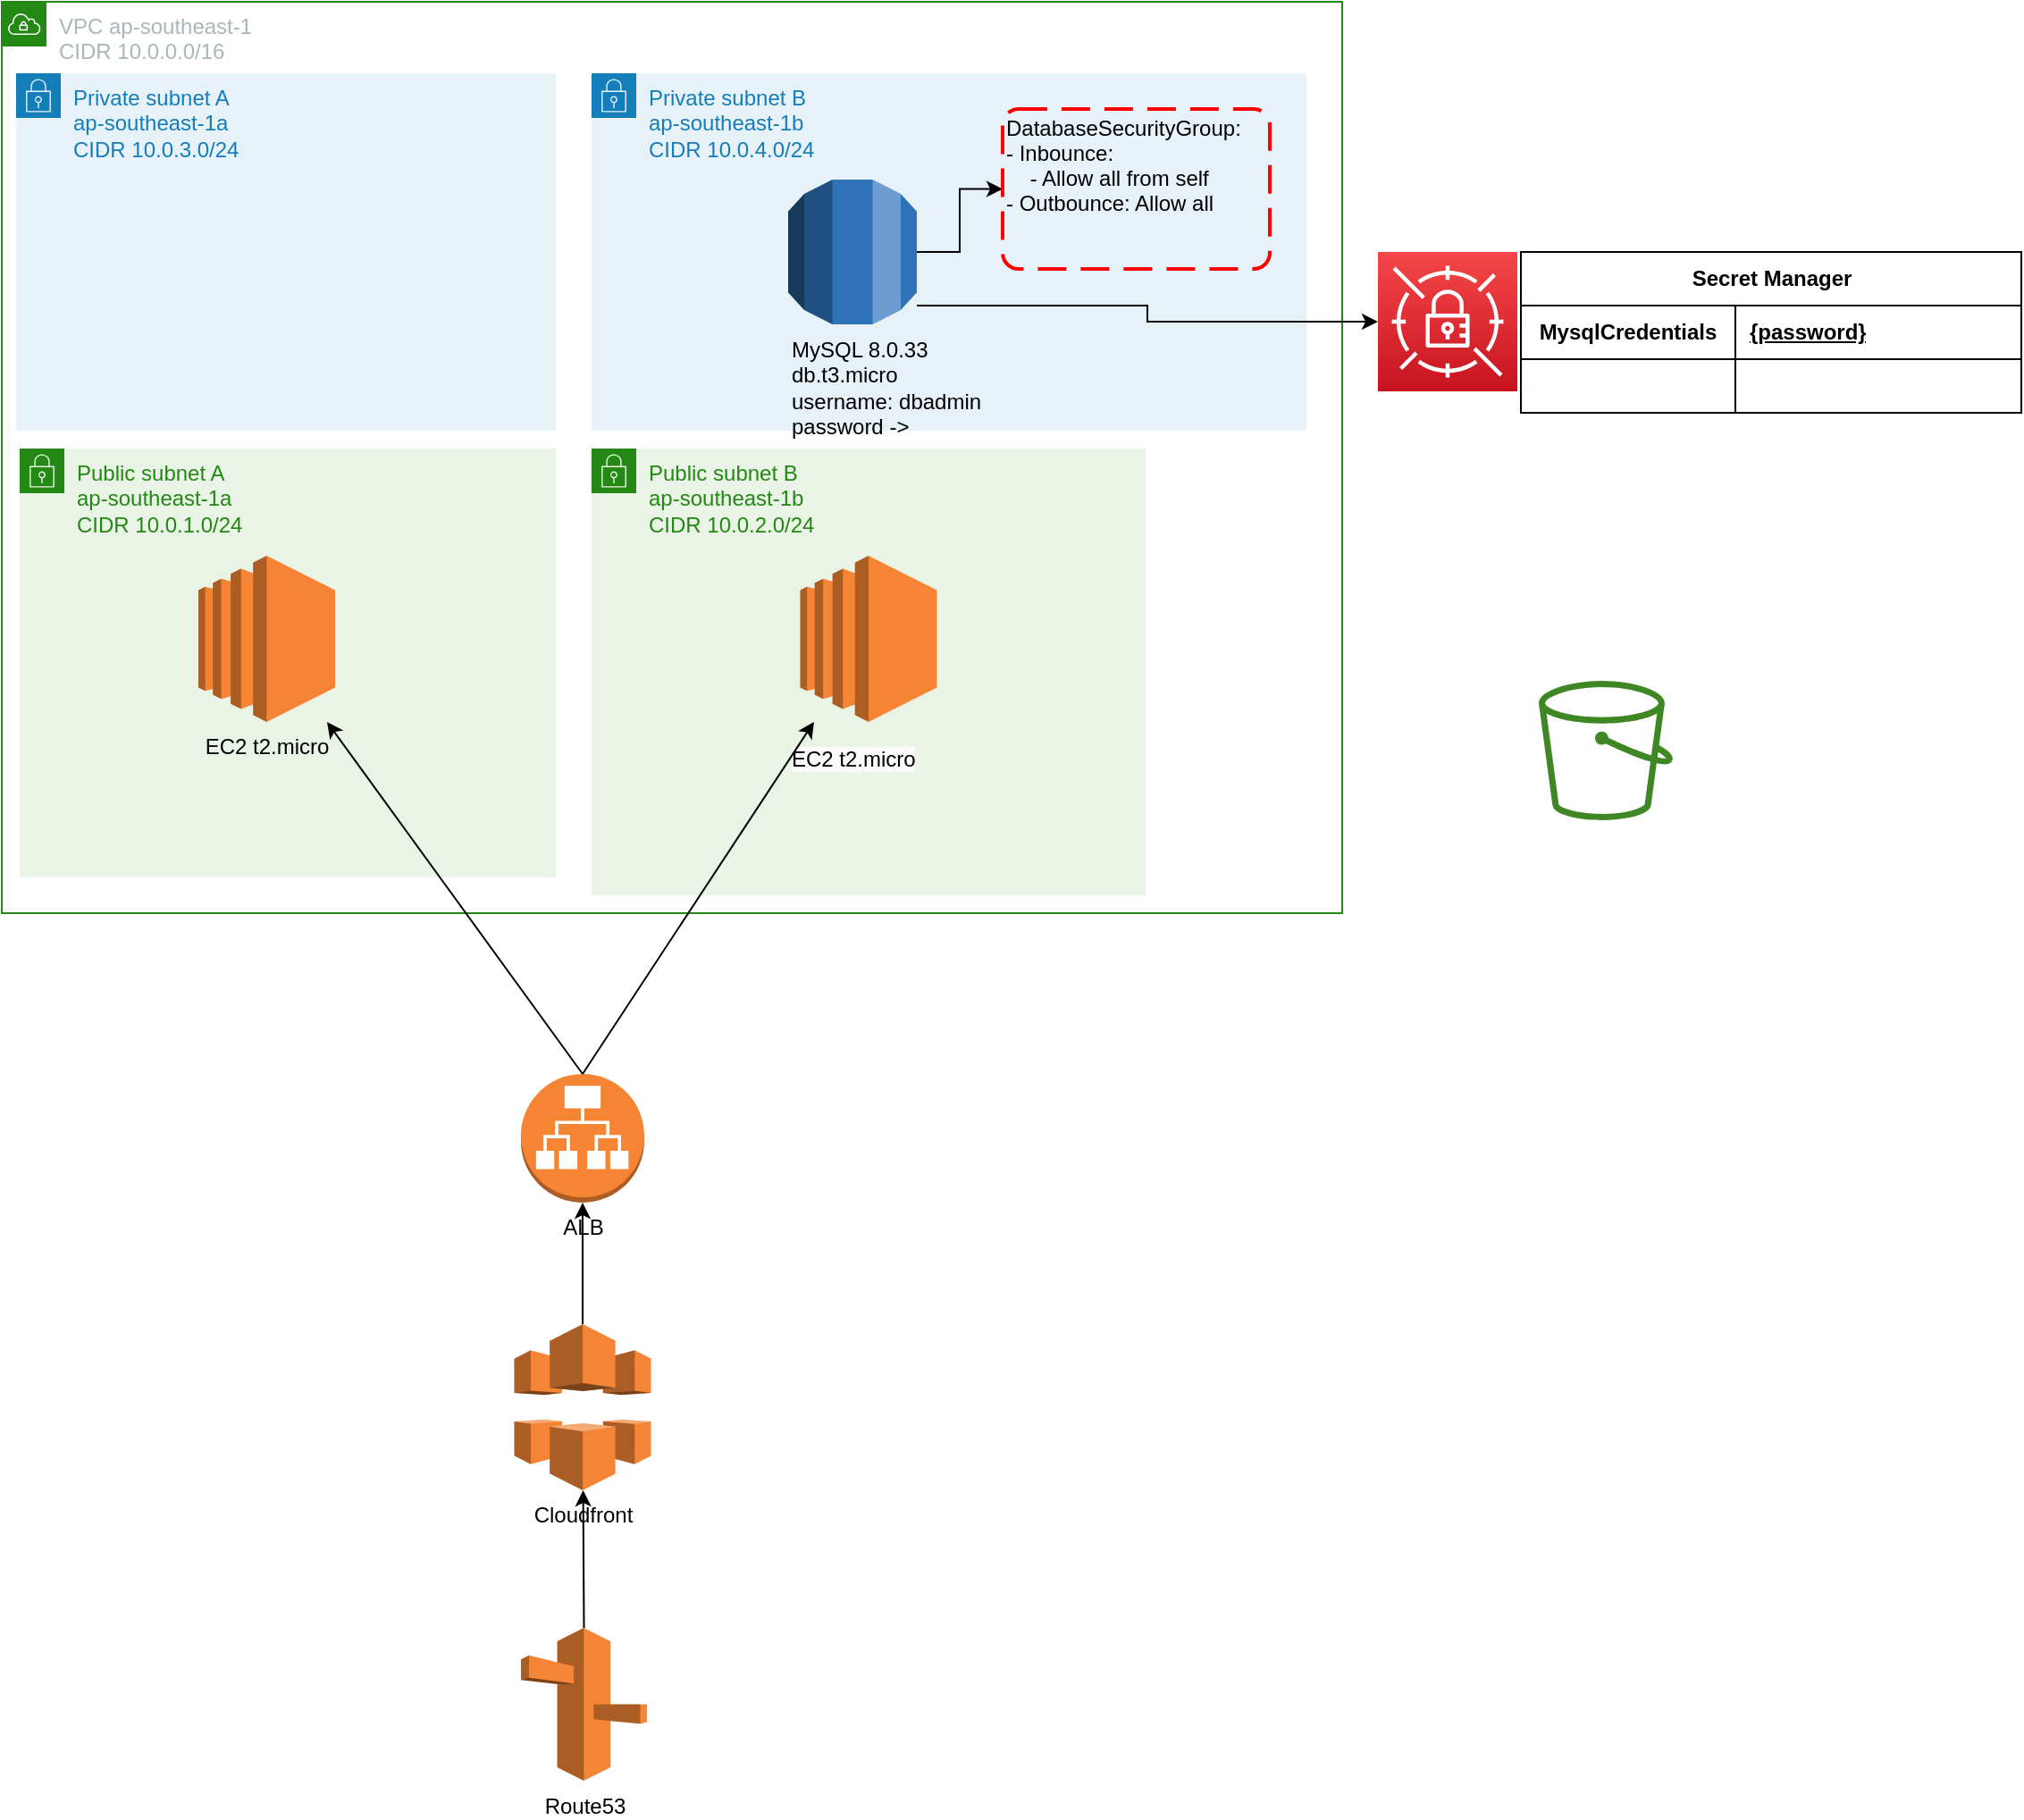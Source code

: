 <mxfile version="21.6.5" type="github">
  <diagram name="Page-1" id="ZnqW9uD1wN_hmzHmaaPi">
    <mxGraphModel dx="1110" dy="706" grid="1" gridSize="10" guides="1" tooltips="1" connect="1" arrows="1" fold="1" page="1" pageScale="1" pageWidth="850" pageHeight="1100" math="0" shadow="0">
      <root>
        <mxCell id="0" />
        <mxCell id="1" parent="0" />
        <mxCell id="GH3624zFDV0UYydi4voG-2" value="VPC ap-southeast-1&lt;br&gt;CIDR 10.0.0.0/16" style="points=[[0,0],[0.25,0],[0.5,0],[0.75,0],[1,0],[1,0.25],[1,0.5],[1,0.75],[1,1],[0.75,1],[0.5,1],[0.25,1],[0,1],[0,0.75],[0,0.5],[0,0.25]];outlineConnect=0;gradientColor=none;html=1;whiteSpace=wrap;fontSize=12;fontStyle=0;container=1;pointerEvents=0;collapsible=0;recursiveResize=0;shape=mxgraph.aws4.group;grIcon=mxgraph.aws4.group_vpc;strokeColor=#248814;fillColor=none;verticalAlign=top;align=left;spacingLeft=30;fontColor=#AAB7B8;dashed=0;" parent="1" vertex="1">
          <mxGeometry x="80" y="80" width="750" height="510" as="geometry" />
        </mxCell>
        <mxCell id="GH3624zFDV0UYydi4voG-6" value="Public subnet A&lt;br&gt;ap-southeast-1a&lt;br&gt;CIDR 10.0.1.0/24" style="points=[[0,0],[0.25,0],[0.5,0],[0.75,0],[1,0],[1,0.25],[1,0.5],[1,0.75],[1,1],[0.75,1],[0.5,1],[0.25,1],[0,1],[0,0.75],[0,0.5],[0,0.25]];outlineConnect=0;gradientColor=none;html=1;whiteSpace=wrap;fontSize=12;fontStyle=0;container=1;pointerEvents=0;collapsible=0;recursiveResize=0;shape=mxgraph.aws4.group;grIcon=mxgraph.aws4.group_security_group;grStroke=0;strokeColor=#248814;fillColor=#E9F3E6;verticalAlign=top;align=left;spacingLeft=30;fontColor=#248814;dashed=0;" parent="GH3624zFDV0UYydi4voG-2" vertex="1">
          <mxGeometry x="10" y="250" width="300" height="240" as="geometry" />
        </mxCell>
        <mxCell id="GH3624zFDV0UYydi4voG-7" value="EC2 t2.micro" style="outlineConnect=0;dashed=0;verticalLabelPosition=bottom;verticalAlign=top;align=center;html=1;shape=mxgraph.aws3.ec2;fillColor=#F58534;gradientColor=none;" parent="GH3624zFDV0UYydi4voG-6" vertex="1">
          <mxGeometry x="100" y="60" width="76.5" height="93" as="geometry" />
        </mxCell>
        <mxCell id="GH3624zFDV0UYydi4voG-5" value="Public subnet B&lt;br&gt;ap-southeast-1b&lt;br&gt;CIDR 10.0.2.0/24" style="points=[[0,0],[0.25,0],[0.5,0],[0.75,0],[1,0],[1,0.25],[1,0.5],[1,0.75],[1,1],[0.75,1],[0.5,1],[0.25,1],[0,1],[0,0.75],[0,0.5],[0,0.25]];outlineConnect=0;gradientColor=none;html=1;whiteSpace=wrap;fontSize=12;fontStyle=0;container=1;pointerEvents=0;collapsible=0;recursiveResize=0;shape=mxgraph.aws4.group;grIcon=mxgraph.aws4.group_security_group;grStroke=0;strokeColor=#248814;fillColor=#E9F3E6;verticalAlign=top;align=left;spacingLeft=30;fontColor=#248814;dashed=0;" parent="GH3624zFDV0UYydi4voG-2" vertex="1">
          <mxGeometry x="330" y="250" width="310" height="250" as="geometry" />
        </mxCell>
        <mxCell id="hKGHbL6oy9QmX7HiNApc-1" value="" style="outlineConnect=0;dashed=0;verticalLabelPosition=bottom;verticalAlign=top;align=center;html=1;shape=mxgraph.aws3.ec2;fillColor=#F58534;gradientColor=none;" parent="GH3624zFDV0UYydi4voG-5" vertex="1">
          <mxGeometry x="116.75" y="60" width="76.5" height="93" as="geometry" />
        </mxCell>
        <mxCell id="hKGHbL6oy9QmX7HiNApc-2" value="&lt;span style=&quot;color: rgb(0, 0, 0); font-family: Helvetica; font-size: 12px; font-style: normal; font-variant-ligatures: normal; font-variant-caps: normal; font-weight: 400; letter-spacing: normal; orphans: 2; text-align: center; text-indent: 0px; text-transform: none; widows: 2; word-spacing: 0px; -webkit-text-stroke-width: 0px; background-color: rgb(251, 251, 251); text-decoration-thickness: initial; text-decoration-style: initial; text-decoration-color: initial; float: none; display: inline !important;&quot;&gt;EC2 t2.micro&lt;/span&gt;" style="text;whiteSpace=wrap;html=1;" parent="GH3624zFDV0UYydi4voG-5" vertex="1">
          <mxGeometry x="110" y="160" width="100" height="40" as="geometry" />
        </mxCell>
        <mxCell id="GH3624zFDV0UYydi4voG-4" value="Private subnet A&lt;br&gt;ap-southeast-1a&lt;br&gt;CIDR 10.0.3.0/24" style="points=[[0,0],[0.25,0],[0.5,0],[0.75,0],[1,0],[1,0.25],[1,0.5],[1,0.75],[1,1],[0.75,1],[0.5,1],[0.25,1],[0,1],[0,0.75],[0,0.5],[0,0.25]];outlineConnect=0;gradientColor=none;html=1;whiteSpace=wrap;fontSize=12;fontStyle=0;container=1;pointerEvents=0;collapsible=0;recursiveResize=0;shape=mxgraph.aws4.group;grIcon=mxgraph.aws4.group_security_group;grStroke=0;strokeColor=#147EBA;fillColor=#E6F2F8;verticalAlign=top;align=left;spacingLeft=30;fontColor=#147EBA;dashed=0;" parent="GH3624zFDV0UYydi4voG-2" vertex="1">
          <mxGeometry x="8" y="40" width="302" height="200" as="geometry" />
        </mxCell>
        <mxCell id="GH3624zFDV0UYydi4voG-3" value="Private subnet B&lt;br&gt;ap-southeast-1b&lt;br&gt;CIDR 10.0.4.0/24" style="points=[[0,0],[0.25,0],[0.5,0],[0.75,0],[1,0],[1,0.25],[1,0.5],[1,0.75],[1,1],[0.75,1],[0.5,1],[0.25,1],[0,1],[0,0.75],[0,0.5],[0,0.25]];outlineConnect=0;gradientColor=none;html=1;whiteSpace=wrap;fontSize=12;fontStyle=0;container=1;pointerEvents=0;collapsible=0;recursiveResize=0;shape=mxgraph.aws4.group;grIcon=mxgraph.aws4.group_security_group;grStroke=0;strokeColor=#147EBA;fillColor=#E6F2F8;verticalAlign=top;align=left;spacingLeft=30;fontColor=#147EBA;dashed=0;" parent="GH3624zFDV0UYydi4voG-2" vertex="1">
          <mxGeometry x="330" y="40" width="400" height="200" as="geometry" />
        </mxCell>
        <mxCell id="ODnda84aDICN74UjVcqG-32" style="edgeStyle=orthogonalEdgeStyle;rounded=0;orthogonalLoop=1;jettySize=auto;html=1;" parent="GH3624zFDV0UYydi4voG-3" source="GH3624zFDV0UYydi4voG-8" target="ODnda84aDICN74UjVcqG-1" edge="1">
          <mxGeometry relative="1" as="geometry" />
        </mxCell>
        <mxCell id="GH3624zFDV0UYydi4voG-8" value="MySQL 8.0.33&lt;br&gt;db.t3.micro&lt;br&gt;username:&amp;nbsp;dbadmin&lt;br&gt;password -&amp;gt;" style="outlineConnect=0;dashed=0;verticalLabelPosition=bottom;verticalAlign=top;align=left;html=1;shape=mxgraph.aws3.rds;fillColor=#2E73B8;gradientColor=none;" parent="GH3624zFDV0UYydi4voG-3" vertex="1">
          <mxGeometry x="110" y="59.5" width="72" height="81" as="geometry" />
        </mxCell>
        <mxCell id="ODnda84aDICN74UjVcqG-1" value="DatabaseSecurityGroup:&#xa;- Inbounce:&#xa;    - Allow all from self&#xa;- Outbounce: Allow all&#xa;&#xa;" style="rounded=1;arcSize=10;dashed=1;strokeColor=#ff0000;fillColor=none;gradientColor=none;dashPattern=8 4;strokeWidth=2;align=left;" parent="GH3624zFDV0UYydi4voG-3" vertex="1">
          <mxGeometry x="230" y="20" width="149.5" height="89.5" as="geometry" />
        </mxCell>
        <mxCell id="GH3624zFDV0UYydi4voG-10" value="" style="sketch=0;outlineConnect=0;fontColor=#232F3E;gradientColor=none;fillColor=#3F8624;strokeColor=none;dashed=0;verticalLabelPosition=bottom;verticalAlign=top;align=center;html=1;fontSize=12;fontStyle=0;aspect=fixed;pointerEvents=1;shape=mxgraph.aws4.bucket;" parent="1" vertex="1">
          <mxGeometry x="940" y="460" width="75" height="78" as="geometry" />
        </mxCell>
        <mxCell id="GH3624zFDV0UYydi4voG-9" value="ALB" style="outlineConnect=0;dashed=0;verticalLabelPosition=bottom;verticalAlign=top;align=center;html=1;shape=mxgraph.aws3.application_load_balancer;fillColor=#F58534;gradientColor=none;" parent="1" vertex="1">
          <mxGeometry x="370.5" y="680" width="69" height="72" as="geometry" />
        </mxCell>
        <mxCell id="GH3624zFDV0UYydi4voG-11" value="Cloudfront" style="outlineConnect=0;dashed=0;verticalLabelPosition=bottom;verticalAlign=top;align=center;html=1;shape=mxgraph.aws3.cloudfront;fillColor=#F58536;gradientColor=none;" parent="1" vertex="1">
          <mxGeometry x="366.75" y="820" width="76.5" height="93" as="geometry" />
        </mxCell>
        <mxCell id="hKGHbL6oy9QmX7HiNApc-4" value="" style="endArrow=classic;html=1;rounded=0;exitX=0.5;exitY=0;exitDx=0;exitDy=0;exitPerimeter=0;" parent="1" source="GH3624zFDV0UYydi4voG-9" target="GH3624zFDV0UYydi4voG-7" edge="1">
          <mxGeometry width="50" height="50" relative="1" as="geometry">
            <mxPoint x="460" y="450" as="sourcePoint" />
            <mxPoint x="510" y="400" as="targetPoint" />
          </mxGeometry>
        </mxCell>
        <mxCell id="hKGHbL6oy9QmX7HiNApc-5" value="" style="endArrow=classic;html=1;rounded=0;exitX=0.5;exitY=0;exitDx=0;exitDy=0;exitPerimeter=0;" parent="1" source="GH3624zFDV0UYydi4voG-9" target="hKGHbL6oy9QmX7HiNApc-1" edge="1">
          <mxGeometry width="50" height="50" relative="1" as="geometry">
            <mxPoint x="460" y="630" as="sourcePoint" />
            <mxPoint x="510" y="400" as="targetPoint" />
          </mxGeometry>
        </mxCell>
        <mxCell id="hKGHbL6oy9QmX7HiNApc-7" value="Route53" style="outlineConnect=0;dashed=0;verticalLabelPosition=bottom;verticalAlign=top;align=center;html=1;shape=mxgraph.aws3.route_53;fillColor=#F58536;gradientColor=none;" parent="1" vertex="1">
          <mxGeometry x="370.5" y="990" width="70.5" height="85.5" as="geometry" />
        </mxCell>
        <mxCell id="hKGHbL6oy9QmX7HiNApc-8" value="" style="endArrow=classic;html=1;rounded=0;exitX=0.5;exitY=0;exitDx=0;exitDy=0;exitPerimeter=0;" parent="1" source="hKGHbL6oy9QmX7HiNApc-7" target="GH3624zFDV0UYydi4voG-11" edge="1">
          <mxGeometry width="50" height="50" relative="1" as="geometry">
            <mxPoint x="450" y="610" as="sourcePoint" />
            <mxPoint x="490" y="690" as="targetPoint" />
          </mxGeometry>
        </mxCell>
        <mxCell id="hKGHbL6oy9QmX7HiNApc-9" value="" style="endArrow=classic;html=1;rounded=0;exitX=0.5;exitY=0;exitDx=0;exitDy=0;exitPerimeter=0;entryX=0.5;entryY=1;entryDx=0;entryDy=0;entryPerimeter=0;" parent="1" source="GH3624zFDV0UYydi4voG-11" target="GH3624zFDV0UYydi4voG-9" edge="1">
          <mxGeometry width="50" height="50" relative="1" as="geometry">
            <mxPoint x="450" y="800" as="sourcePoint" />
            <mxPoint x="500" y="750" as="targetPoint" />
          </mxGeometry>
        </mxCell>
        <mxCell id="ODnda84aDICN74UjVcqG-2" value="" style="sketch=0;points=[[0,0,0],[0.25,0,0],[0.5,0,0],[0.75,0,0],[1,0,0],[0,1,0],[0.25,1,0],[0.5,1,0],[0.75,1,0],[1,1,0],[0,0.25,0],[0,0.5,0],[0,0.75,0],[1,0.25,0],[1,0.5,0],[1,0.75,0]];outlineConnect=0;fontColor=#232F3E;gradientColor=#F54749;gradientDirection=north;fillColor=#C7131F;strokeColor=#ffffff;dashed=0;verticalLabelPosition=bottom;verticalAlign=top;align=center;html=1;fontSize=12;fontStyle=0;aspect=fixed;shape=mxgraph.aws4.resourceIcon;resIcon=mxgraph.aws4.secrets_manager;" parent="1" vertex="1">
          <mxGeometry x="850" y="220" width="78" height="78" as="geometry" />
        </mxCell>
        <mxCell id="ODnda84aDICN74UjVcqG-16" value="Secret Manager" style="shape=table;startSize=30;container=1;collapsible=1;childLayout=tableLayout;fixedRows=1;rowLines=0;fontStyle=1;align=center;resizeLast=1;html=1;" parent="1" vertex="1">
          <mxGeometry x="930" y="220" width="280" height="90" as="geometry" />
        </mxCell>
        <mxCell id="ODnda84aDICN74UjVcqG-17" value="" style="shape=tableRow;horizontal=0;startSize=0;swimlaneHead=0;swimlaneBody=0;fillColor=none;collapsible=0;dropTarget=0;points=[[0,0.5],[1,0.5]];portConstraint=eastwest;top=0;left=0;right=0;bottom=1;" parent="ODnda84aDICN74UjVcqG-16" vertex="1">
          <mxGeometry y="30" width="280" height="30" as="geometry" />
        </mxCell>
        <mxCell id="ODnda84aDICN74UjVcqG-18" value="MysqlCredentials" style="shape=partialRectangle;connectable=0;fillColor=none;top=0;left=0;bottom=0;right=0;fontStyle=1;overflow=hidden;whiteSpace=wrap;html=1;" parent="ODnda84aDICN74UjVcqG-17" vertex="1">
          <mxGeometry width="120" height="30" as="geometry">
            <mxRectangle width="120" height="30" as="alternateBounds" />
          </mxGeometry>
        </mxCell>
        <mxCell id="ODnda84aDICN74UjVcqG-19" value="{password}" style="shape=partialRectangle;connectable=0;fillColor=none;top=0;left=0;bottom=0;right=0;align=left;spacingLeft=6;fontStyle=5;overflow=hidden;whiteSpace=wrap;html=1;" parent="ODnda84aDICN74UjVcqG-17" vertex="1">
          <mxGeometry x="120" width="160" height="30" as="geometry">
            <mxRectangle width="160" height="30" as="alternateBounds" />
          </mxGeometry>
        </mxCell>
        <mxCell id="ODnda84aDICN74UjVcqG-26" value="" style="shape=tableRow;horizontal=0;startSize=0;swimlaneHead=0;swimlaneBody=0;fillColor=none;collapsible=0;dropTarget=0;points=[[0,0.5],[1,0.5]];portConstraint=eastwest;top=0;left=0;right=0;bottom=0;" parent="ODnda84aDICN74UjVcqG-16" vertex="1">
          <mxGeometry y="60" width="280" height="30" as="geometry" />
        </mxCell>
        <mxCell id="ODnda84aDICN74UjVcqG-27" value="" style="shape=partialRectangle;connectable=0;fillColor=none;top=0;left=0;bottom=0;right=0;editable=1;overflow=hidden;whiteSpace=wrap;html=1;" parent="ODnda84aDICN74UjVcqG-26" vertex="1">
          <mxGeometry width="120" height="30" as="geometry">
            <mxRectangle width="120" height="30" as="alternateBounds" />
          </mxGeometry>
        </mxCell>
        <mxCell id="ODnda84aDICN74UjVcqG-28" value="" style="shape=partialRectangle;connectable=0;fillColor=none;top=0;left=0;bottom=0;right=0;align=left;spacingLeft=6;overflow=hidden;whiteSpace=wrap;html=1;" parent="ODnda84aDICN74UjVcqG-26" vertex="1">
          <mxGeometry x="120" width="160" height="30" as="geometry">
            <mxRectangle width="160" height="30" as="alternateBounds" />
          </mxGeometry>
        </mxCell>
        <mxCell id="ODnda84aDICN74UjVcqG-33" style="edgeStyle=orthogonalEdgeStyle;rounded=0;orthogonalLoop=1;jettySize=auto;html=1;" parent="1" source="GH3624zFDV0UYydi4voG-8" target="ODnda84aDICN74UjVcqG-2" edge="1">
          <mxGeometry relative="1" as="geometry">
            <Array as="points">
              <mxPoint x="721" y="250" />
              <mxPoint x="721" y="259" />
            </Array>
          </mxGeometry>
        </mxCell>
      </root>
    </mxGraphModel>
  </diagram>
</mxfile>
